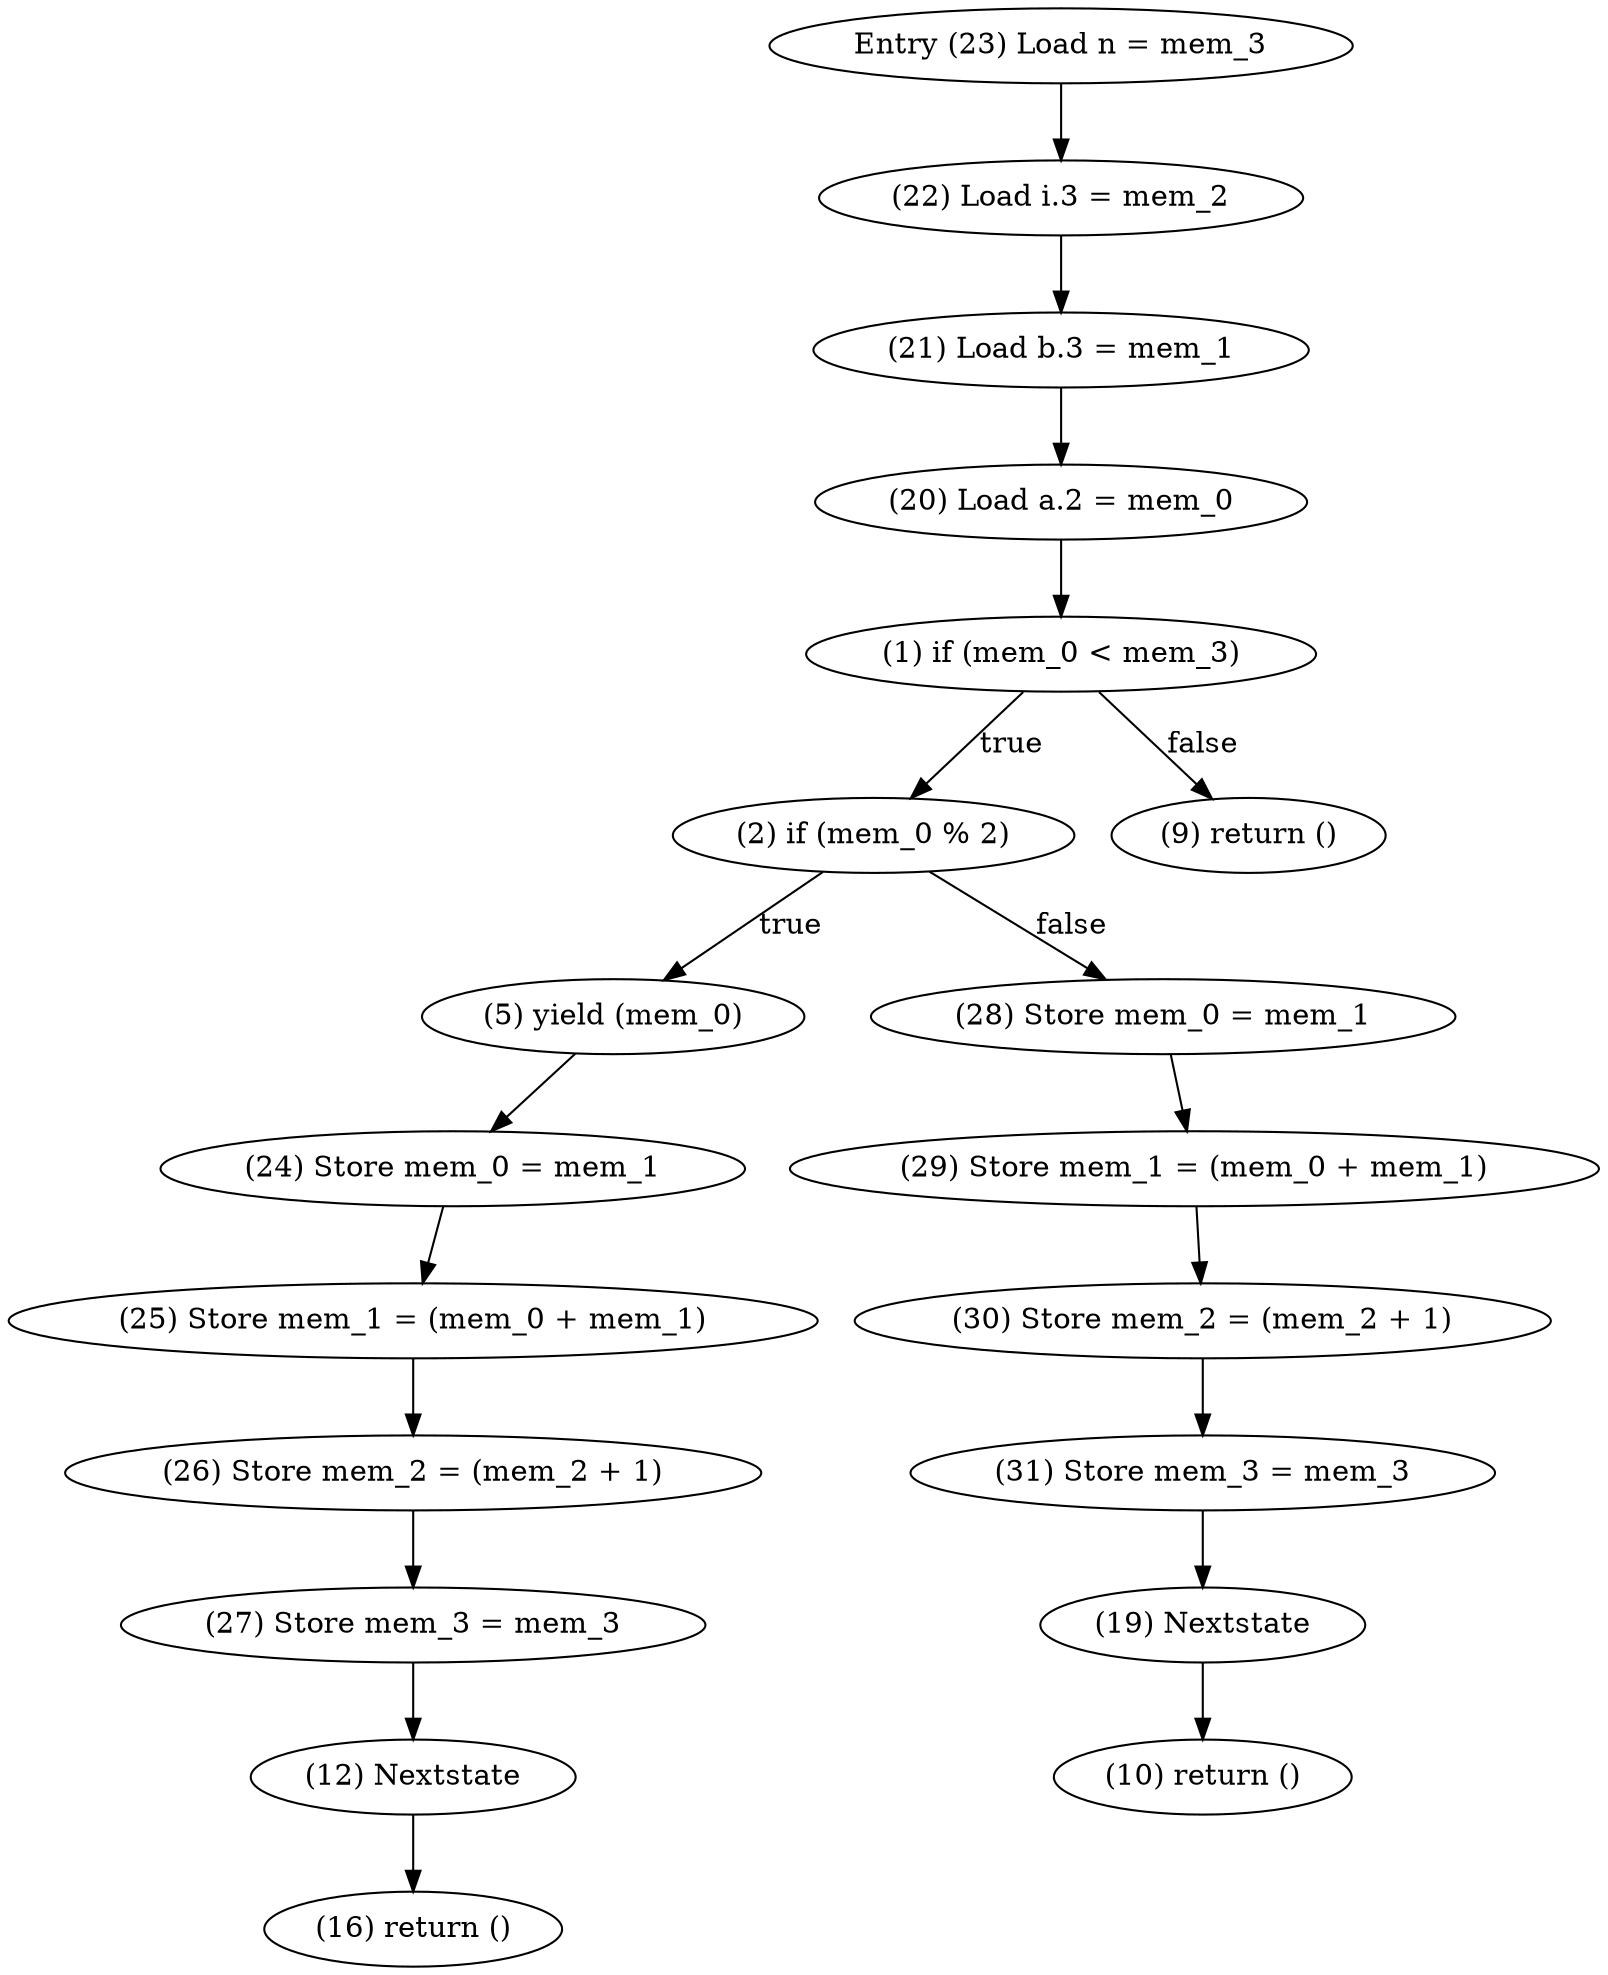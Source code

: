 digraph {
    0 [ label = "(1) if (mem_0 < mem_3)" ]
    1 [ label = "(2) if (mem_0 % 2)" ]
    2 [ label = "(5) yield (mem_0)" ]
    3 [ label = "(9) return ()" ]
    4 [ label = "(10) return ()" ]
    5 [ label = "(12) Nextstate" ]
    6 [ label = "(16) return ()" ]
    7 [ label = "(19) Nextstate" ]
    8 [ label = "(20) Load a.2 = mem_0" ]
    9 [ label = "(21) Load b.3 = mem_1" ]
    10 [ label = "(22) Load i.3 = mem_2" ]
    11 [ label = "Entry (23) Load n = mem_3" ]
    12 [ label = "(24) Store mem_0 = mem_1" ]
    13 [ label = "(25) Store mem_1 = (mem_0 + mem_1)" ]
    14 [ label = "(26) Store mem_2 = (mem_2 + 1)" ]
    15 [ label = "(27) Store mem_3 = mem_3" ]
    16 [ label = "(28) Store mem_0 = mem_1" ]
    17 [ label = "(29) Store mem_1 = (mem_0 + mem_1)" ]
    18 [ label = "(30) Store mem_2 = (mem_2 + 1)" ]
    19 [ label = "(31) Store mem_3 = mem_3" ]
    0 -> 3 [ label = "false" ]
    0 -> 1 [ label = "true" ]
    1 -> 16 [ label = "false" ]
    1 -> 2 [ label = "true" ]
    2 -> 12 [ label = "" ]
    5 -> 6 [ label = "" ]
    7 -> 4 [ label = "" ]
    8 -> 0 [ label = "" ]
    9 -> 8 [ label = "" ]
    10 -> 9 [ label = "" ]
    11 -> 10 [ label = "" ]
    12 -> 13 [ label = "" ]
    13 -> 14 [ label = "" ]
    14 -> 15 [ label = "" ]
    15 -> 5 [ label = "" ]
    16 -> 17 [ label = "" ]
    17 -> 18 [ label = "" ]
    18 -> 19 [ label = "" ]
    19 -> 7 [ label = "" ]
}
